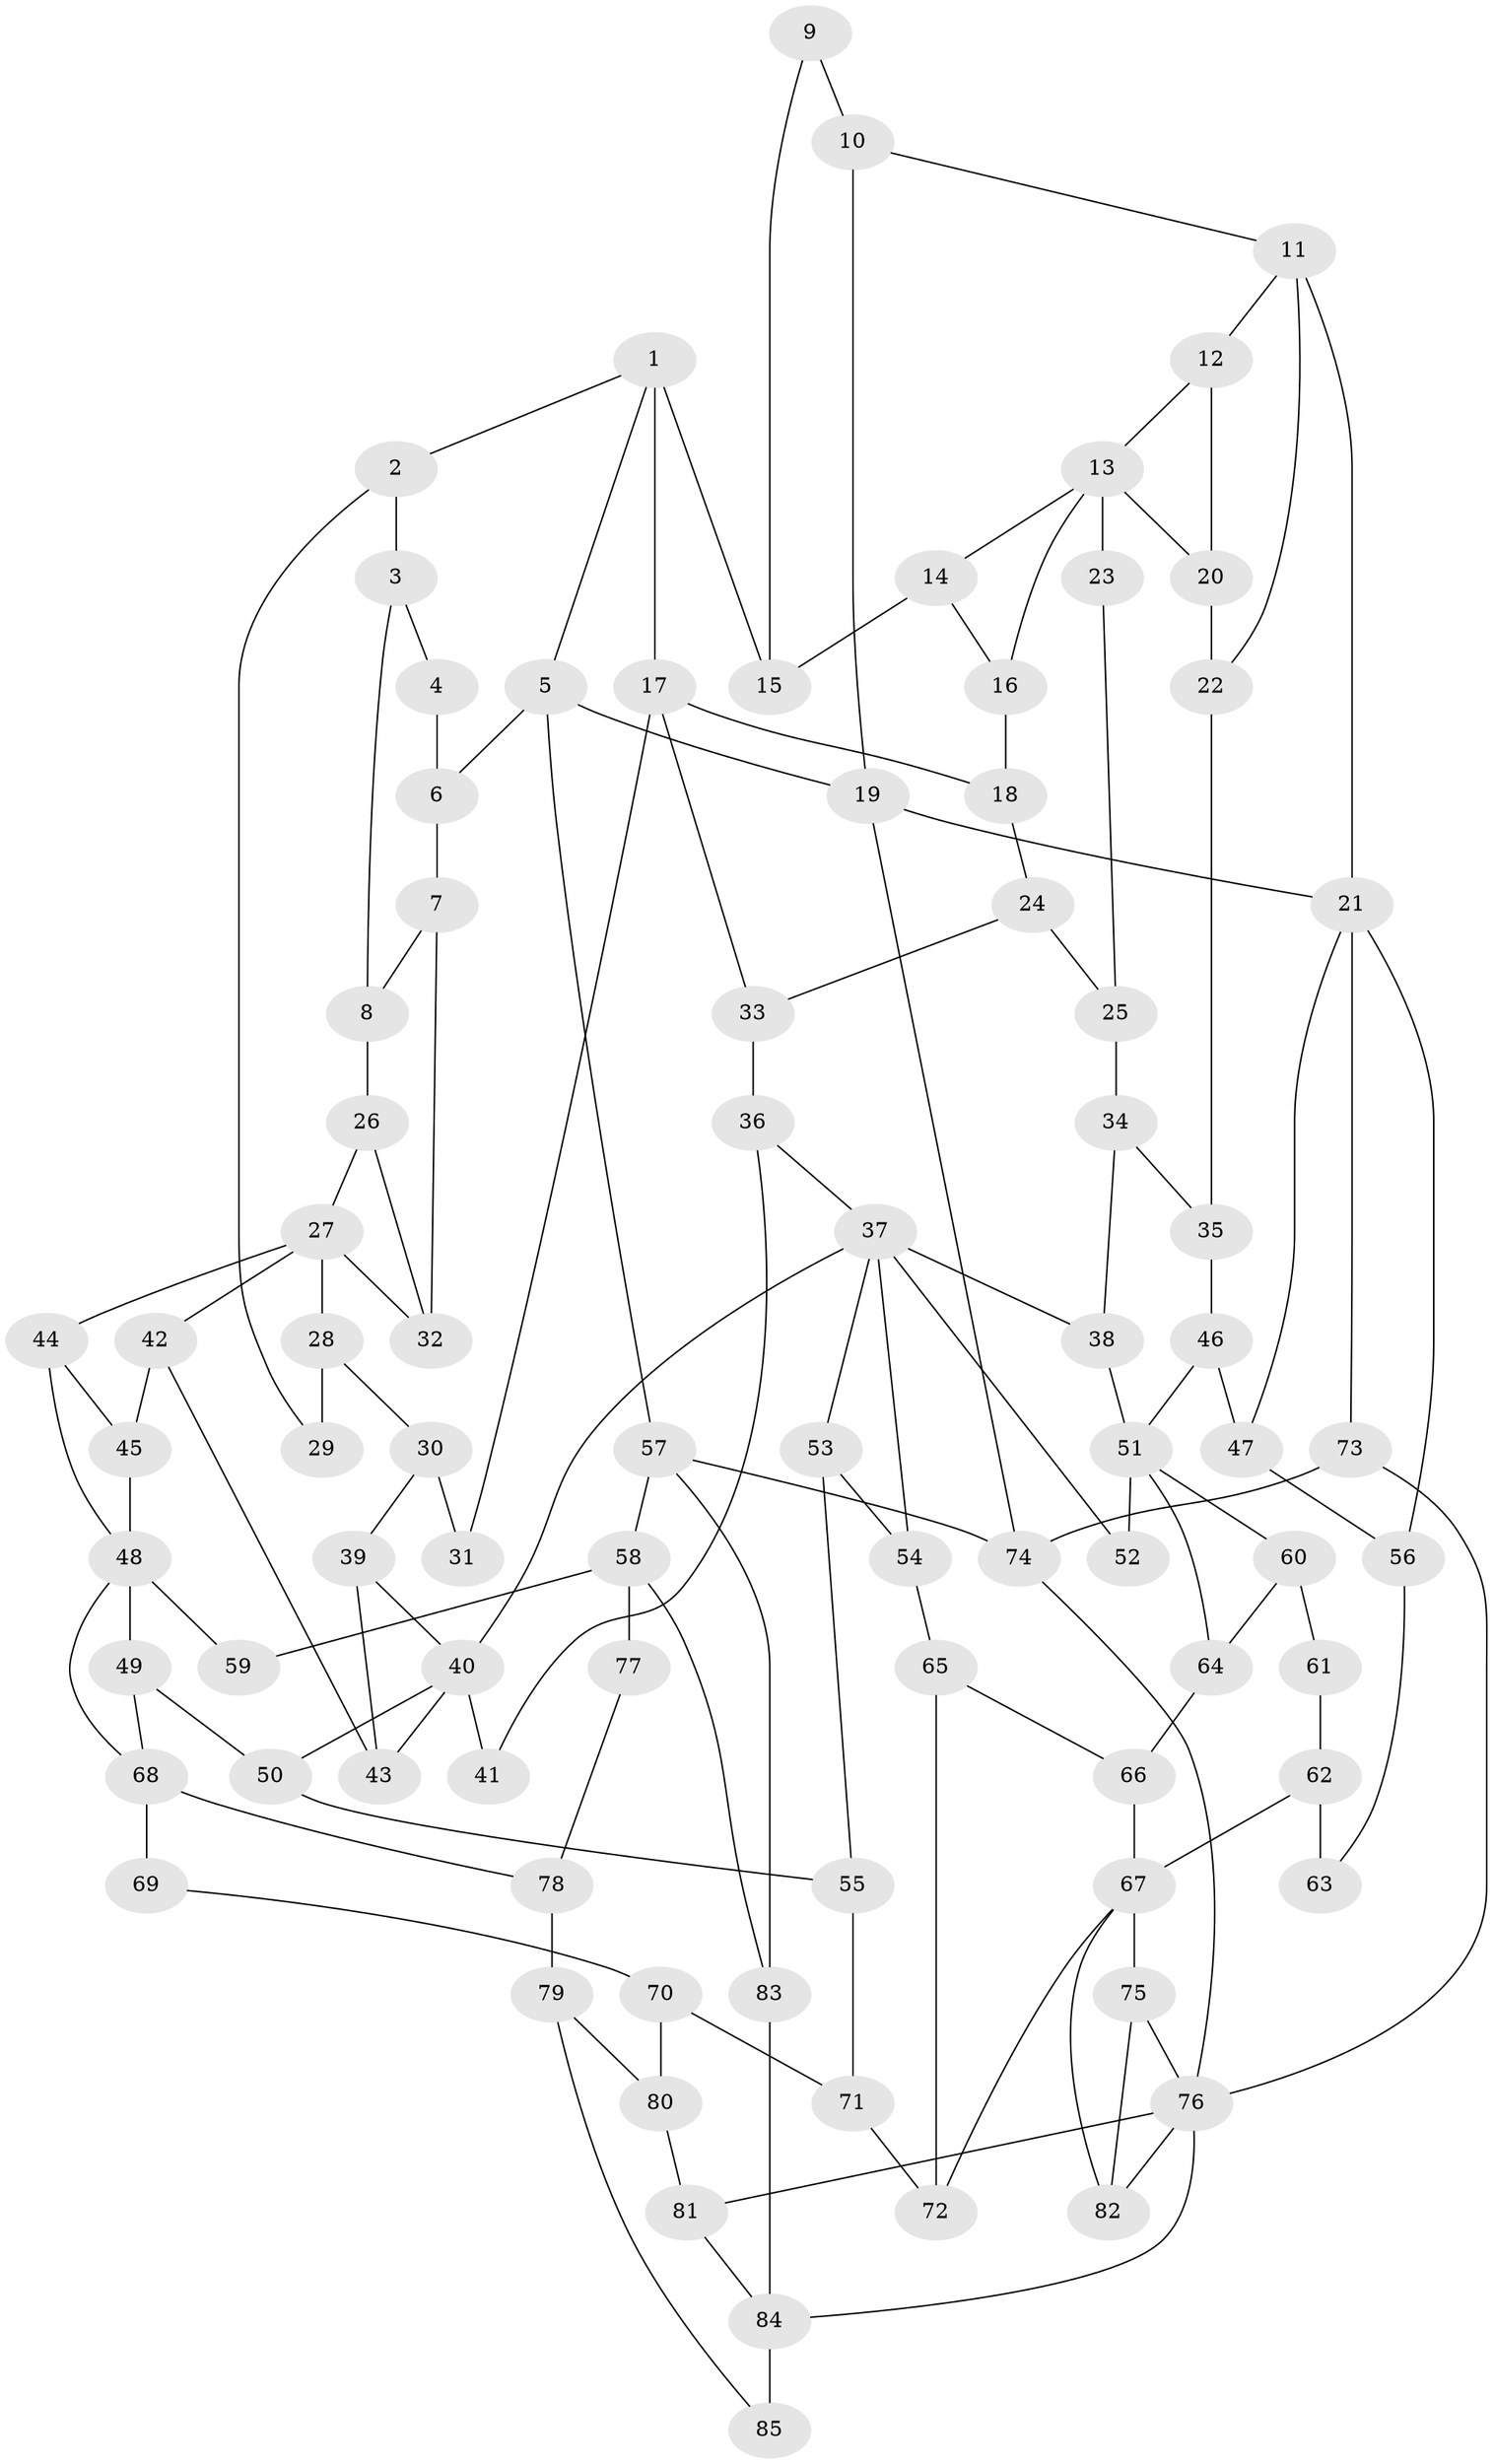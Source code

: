 // original degree distribution, {4: 0.2357142857142857, 5: 0.5071428571428571, 6: 0.2357142857142857, 3: 0.02142857142857143}
// Generated by graph-tools (version 1.1) at 2025/54/03/04/25 22:54:43]
// undirected, 85 vertices, 136 edges
graph export_dot {
  node [color=gray90,style=filled];
  1;
  2;
  3;
  4;
  5;
  6;
  7;
  8;
  9;
  10;
  11;
  12;
  13;
  14;
  15;
  16;
  17;
  18;
  19;
  20;
  21;
  22;
  23;
  24;
  25;
  26;
  27;
  28;
  29;
  30;
  31;
  32;
  33;
  34;
  35;
  36;
  37;
  38;
  39;
  40;
  41;
  42;
  43;
  44;
  45;
  46;
  47;
  48;
  49;
  50;
  51;
  52;
  53;
  54;
  55;
  56;
  57;
  58;
  59;
  60;
  61;
  62;
  63;
  64;
  65;
  66;
  67;
  68;
  69;
  70;
  71;
  72;
  73;
  74;
  75;
  76;
  77;
  78;
  79;
  80;
  81;
  82;
  83;
  84;
  85;
  1 -- 2 [weight=1.0];
  1 -- 5 [weight=1.0];
  1 -- 15 [weight=1.0];
  1 -- 17 [weight=2.0];
  2 -- 3 [weight=1.0];
  2 -- 29 [weight=1.0];
  3 -- 4 [weight=1.0];
  3 -- 8 [weight=1.0];
  4 -- 6 [weight=1.0];
  5 -- 6 [weight=1.0];
  5 -- 19 [weight=1.0];
  5 -- 57 [weight=1.0];
  6 -- 7 [weight=1.0];
  7 -- 8 [weight=1.0];
  7 -- 32 [weight=1.0];
  8 -- 26 [weight=1.0];
  9 -- 10 [weight=1.0];
  9 -- 15 [weight=1.0];
  10 -- 11 [weight=1.0];
  10 -- 19 [weight=1.0];
  11 -- 12 [weight=1.0];
  11 -- 21 [weight=2.0];
  11 -- 22 [weight=1.0];
  12 -- 13 [weight=1.0];
  12 -- 20 [weight=1.0];
  13 -- 14 [weight=1.0];
  13 -- 16 [weight=1.0];
  13 -- 20 [weight=1.0];
  13 -- 23 [weight=2.0];
  14 -- 15 [weight=1.0];
  14 -- 16 [weight=1.0];
  16 -- 18 [weight=1.0];
  17 -- 18 [weight=1.0];
  17 -- 31 [weight=2.0];
  17 -- 33 [weight=1.0];
  18 -- 24 [weight=1.0];
  19 -- 21 [weight=1.0];
  19 -- 74 [weight=1.0];
  20 -- 22 [weight=1.0];
  21 -- 47 [weight=1.0];
  21 -- 56 [weight=1.0];
  21 -- 73 [weight=1.0];
  22 -- 35 [weight=1.0];
  23 -- 25 [weight=1.0];
  24 -- 25 [weight=1.0];
  24 -- 33 [weight=1.0];
  25 -- 34 [weight=1.0];
  26 -- 27 [weight=1.0];
  26 -- 32 [weight=1.0];
  27 -- 28 [weight=2.0];
  27 -- 32 [weight=1.0];
  27 -- 42 [weight=1.0];
  27 -- 44 [weight=1.0];
  28 -- 29 [weight=2.0];
  28 -- 30 [weight=1.0];
  30 -- 31 [weight=1.0];
  30 -- 39 [weight=1.0];
  33 -- 36 [weight=1.0];
  34 -- 35 [weight=1.0];
  34 -- 38 [weight=1.0];
  35 -- 46 [weight=1.0];
  36 -- 37 [weight=1.0];
  36 -- 41 [weight=1.0];
  37 -- 38 [weight=1.0];
  37 -- 40 [weight=1.0];
  37 -- 52 [weight=1.0];
  37 -- 53 [weight=1.0];
  37 -- 54 [weight=1.0];
  38 -- 51 [weight=1.0];
  39 -- 40 [weight=1.0];
  39 -- 43 [weight=1.0];
  40 -- 41 [weight=2.0];
  40 -- 43 [weight=1.0];
  40 -- 50 [weight=1.0];
  42 -- 43 [weight=1.0];
  42 -- 45 [weight=1.0];
  44 -- 45 [weight=1.0];
  44 -- 48 [weight=1.0];
  45 -- 48 [weight=1.0];
  46 -- 47 [weight=1.0];
  46 -- 51 [weight=1.0];
  47 -- 56 [weight=1.0];
  48 -- 49 [weight=1.0];
  48 -- 59 [weight=2.0];
  48 -- 68 [weight=1.0];
  49 -- 50 [weight=1.0];
  49 -- 68 [weight=1.0];
  50 -- 55 [weight=1.0];
  51 -- 52 [weight=2.0];
  51 -- 60 [weight=1.0];
  51 -- 64 [weight=1.0];
  53 -- 54 [weight=1.0];
  53 -- 55 [weight=1.0];
  54 -- 65 [weight=1.0];
  55 -- 71 [weight=1.0];
  56 -- 63 [weight=1.0];
  57 -- 58 [weight=1.0];
  57 -- 74 [weight=1.0];
  57 -- 83 [weight=1.0];
  58 -- 59 [weight=2.0];
  58 -- 77 [weight=2.0];
  58 -- 83 [weight=1.0];
  60 -- 61 [weight=1.0];
  60 -- 64 [weight=1.0];
  61 -- 62 [weight=2.0];
  62 -- 63 [weight=2.0];
  62 -- 67 [weight=2.0];
  64 -- 66 [weight=1.0];
  65 -- 66 [weight=1.0];
  65 -- 72 [weight=1.0];
  66 -- 67 [weight=1.0];
  67 -- 72 [weight=1.0];
  67 -- 75 [weight=1.0];
  67 -- 82 [weight=1.0];
  68 -- 69 [weight=2.0];
  68 -- 78 [weight=1.0];
  69 -- 70 [weight=1.0];
  70 -- 71 [weight=1.0];
  70 -- 80 [weight=1.0];
  71 -- 72 [weight=1.0];
  73 -- 74 [weight=1.0];
  73 -- 76 [weight=1.0];
  74 -- 76 [weight=1.0];
  75 -- 76 [weight=1.0];
  75 -- 82 [weight=1.0];
  76 -- 81 [weight=1.0];
  76 -- 82 [weight=1.0];
  76 -- 84 [weight=1.0];
  77 -- 78 [weight=1.0];
  78 -- 79 [weight=1.0];
  79 -- 80 [weight=1.0];
  79 -- 85 [weight=1.0];
  80 -- 81 [weight=1.0];
  81 -- 84 [weight=1.0];
  83 -- 84 [weight=2.0];
  84 -- 85 [weight=2.0];
}
